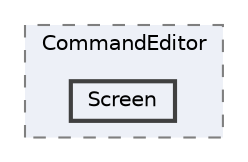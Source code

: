 digraph "C:/Users/むずでょ/Documents/Unity Projects/RMU-1-00-00-Research-Project/Assets/RPGMaker/Codebase/Editor/MapEditor/Component/CommandEditor/Screen"
{
 // LATEX_PDF_SIZE
  bgcolor="transparent";
  edge [fontname=Helvetica,fontsize=10,labelfontname=Helvetica,labelfontsize=10];
  node [fontname=Helvetica,fontsize=10,shape=box,height=0.2,width=0.4];
  compound=true
  subgraph clusterdir_ac960a7fa68eb9dd7d373f2f7bf6603b {
    graph [ bgcolor="#edf0f7", pencolor="grey50", label="CommandEditor", fontname=Helvetica,fontsize=10 style="filled,dashed", URL="dir_ac960a7fa68eb9dd7d373f2f7bf6603b.html",tooltip=""]
  dir_01f8526912720b894fb3aa4fb37a29d6 [label="Screen", fillcolor="#edf0f7", color="grey25", style="filled,bold", URL="dir_01f8526912720b894fb3aa4fb37a29d6.html",tooltip=""];
  }
}

